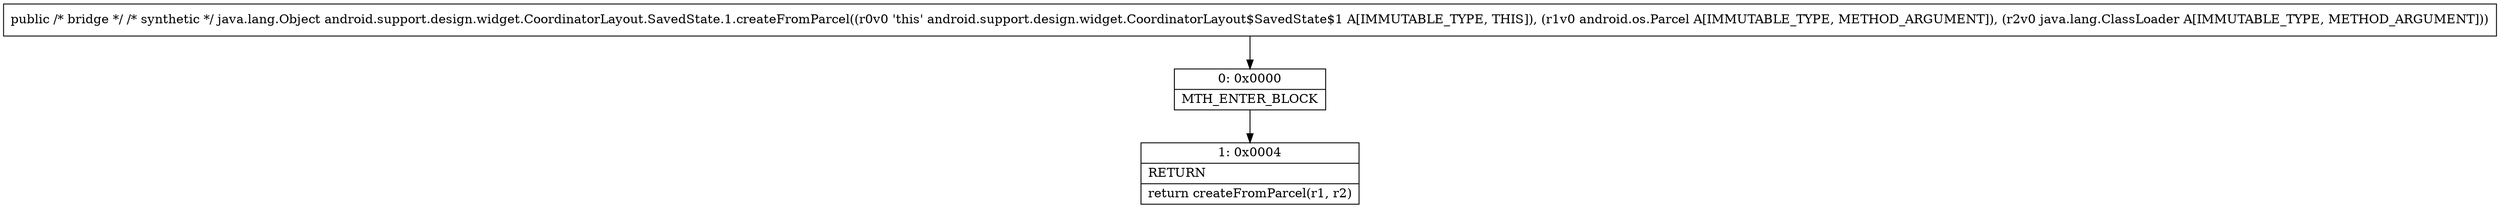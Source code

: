 digraph "CFG forandroid.support.design.widget.CoordinatorLayout.SavedState.1.createFromParcel(Landroid\/os\/Parcel;Ljava\/lang\/ClassLoader;)Ljava\/lang\/Object;" {
Node_0 [shape=record,label="{0\:\ 0x0000|MTH_ENTER_BLOCK\l}"];
Node_1 [shape=record,label="{1\:\ 0x0004|RETURN\l|return createFromParcel(r1, r2)\l}"];
MethodNode[shape=record,label="{public \/* bridge *\/ \/* synthetic *\/ java.lang.Object android.support.design.widget.CoordinatorLayout.SavedState.1.createFromParcel((r0v0 'this' android.support.design.widget.CoordinatorLayout$SavedState$1 A[IMMUTABLE_TYPE, THIS]), (r1v0 android.os.Parcel A[IMMUTABLE_TYPE, METHOD_ARGUMENT]), (r2v0 java.lang.ClassLoader A[IMMUTABLE_TYPE, METHOD_ARGUMENT])) }"];
MethodNode -> Node_0;
Node_0 -> Node_1;
}

